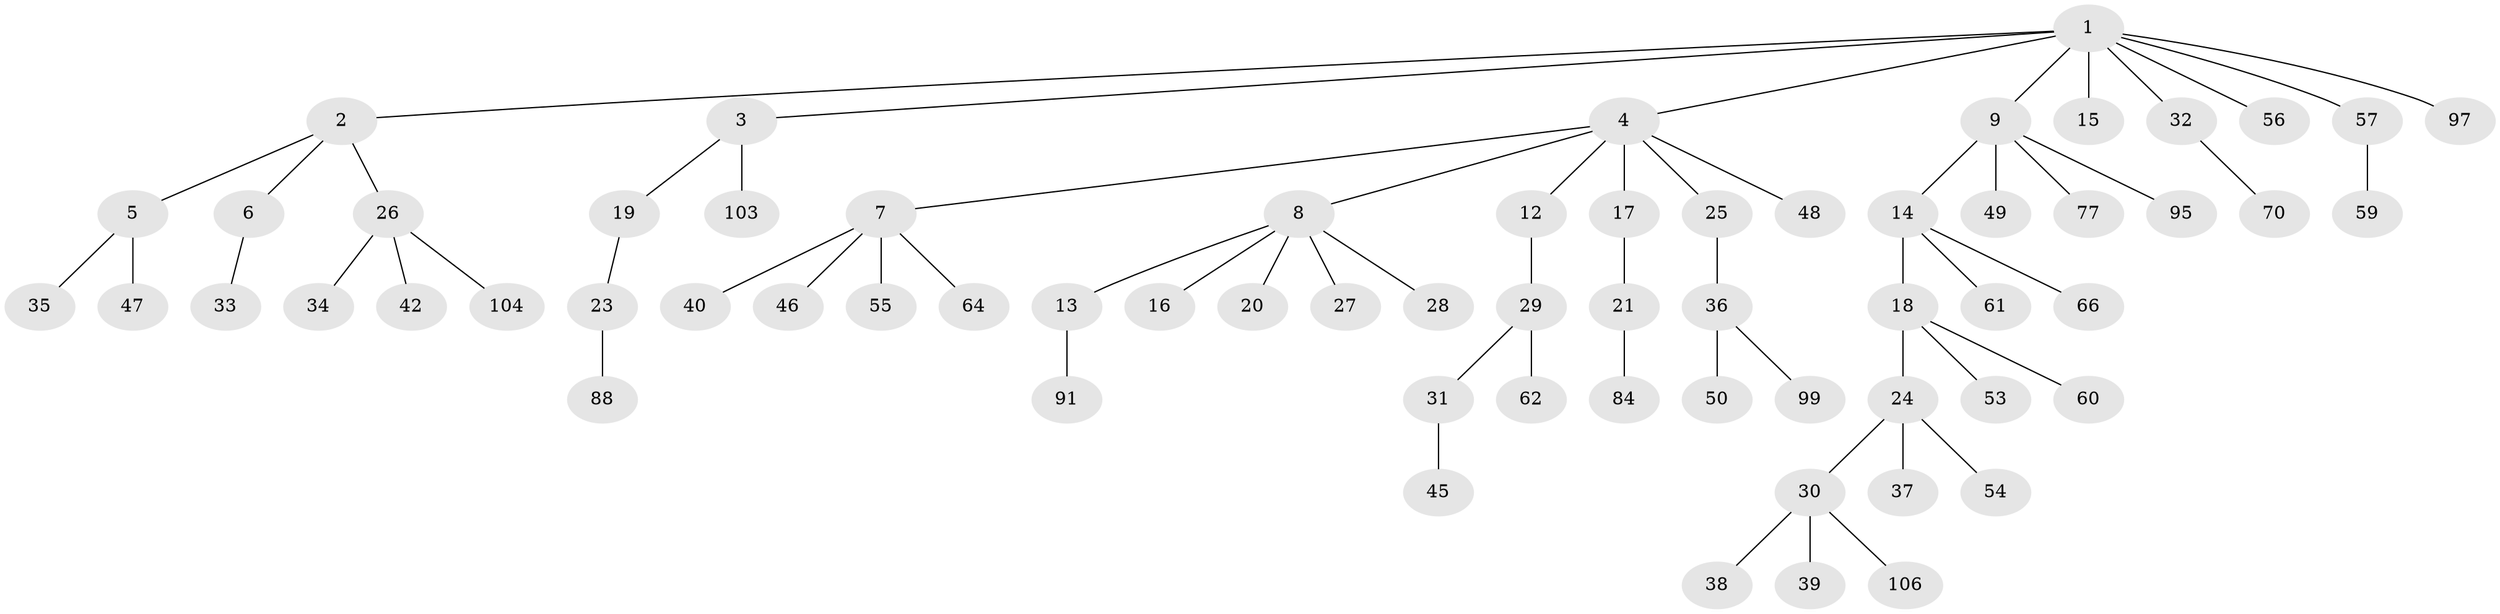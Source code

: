 // original degree distribution, {9: 0.00909090909090909, 4: 0.07272727272727272, 3: 0.12727272727272726, 7: 0.00909090909090909, 2: 0.23636363636363636, 5: 0.03636363636363636, 1: 0.509090909090909}
// Generated by graph-tools (version 1.1) at 2025/19/03/04/25 18:19:18]
// undirected, 66 vertices, 65 edges
graph export_dot {
graph [start="1"]
  node [color=gray90,style=filled];
  1;
  2;
  3;
  4;
  5;
  6;
  7 [super="+11+107"];
  8 [super="+10"];
  9;
  12;
  13;
  14 [super="+85+52"];
  15;
  16;
  17;
  18 [super="+22"];
  19 [super="+41+71"];
  20 [super="+51"];
  21;
  23;
  24;
  25 [super="+101"];
  26;
  27;
  28 [super="+81"];
  29;
  30;
  31;
  32 [super="+44+69+65"];
  33;
  34 [super="+58"];
  35 [super="+92"];
  36;
  37 [super="+73"];
  38;
  39 [super="+63"];
  40;
  42;
  45;
  46 [super="+86"];
  47 [super="+94"];
  48 [super="+100"];
  49 [super="+74"];
  50;
  53;
  54 [super="+110"];
  55;
  56;
  57;
  59;
  60 [super="+68+82+89"];
  61;
  62;
  64 [super="+109+72"];
  66;
  70;
  77;
  84;
  88;
  91;
  95;
  97;
  99;
  103;
  104;
  106;
  1 -- 2;
  1 -- 3;
  1 -- 4;
  1 -- 9;
  1 -- 15;
  1 -- 32;
  1 -- 56;
  1 -- 57;
  1 -- 97;
  2 -- 5;
  2 -- 6;
  2 -- 26;
  3 -- 19;
  3 -- 103;
  4 -- 7;
  4 -- 8;
  4 -- 12;
  4 -- 17;
  4 -- 25;
  4 -- 48;
  5 -- 35;
  5 -- 47;
  6 -- 33;
  7 -- 55;
  7 -- 64;
  7 -- 40;
  7 -- 46;
  8 -- 16;
  8 -- 20;
  8 -- 27;
  8 -- 28;
  8 -- 13;
  9 -- 14;
  9 -- 49;
  9 -- 77;
  9 -- 95;
  12 -- 29;
  13 -- 91;
  14 -- 18;
  14 -- 66;
  14 -- 61;
  17 -- 21;
  18 -- 24;
  18 -- 60;
  18 -- 53;
  19 -- 23;
  21 -- 84;
  23 -- 88;
  24 -- 30;
  24 -- 37;
  24 -- 54;
  25 -- 36;
  26 -- 34;
  26 -- 42;
  26 -- 104;
  29 -- 31;
  29 -- 62;
  30 -- 38;
  30 -- 39;
  30 -- 106;
  31 -- 45;
  32 -- 70;
  36 -- 50;
  36 -- 99;
  57 -- 59;
}
